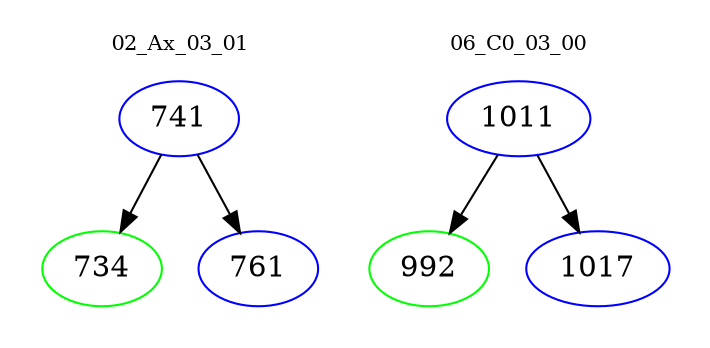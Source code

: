 digraph{
subgraph cluster_0 {
color = white
label = "02_Ax_03_01";
fontsize=10;
T0_741 [label="741", color="blue"]
T0_741 -> T0_734 [color="black"]
T0_734 [label="734", color="green"]
T0_741 -> T0_761 [color="black"]
T0_761 [label="761", color="blue"]
}
subgraph cluster_1 {
color = white
label = "06_C0_03_00";
fontsize=10;
T1_1011 [label="1011", color="blue"]
T1_1011 -> T1_992 [color="black"]
T1_992 [label="992", color="green"]
T1_1011 -> T1_1017 [color="black"]
T1_1017 [label="1017", color="blue"]
}
}
